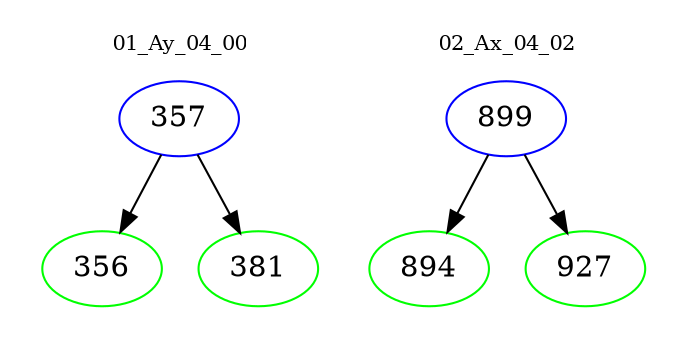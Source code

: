 digraph{
subgraph cluster_0 {
color = white
label = "01_Ay_04_00";
fontsize=10;
T0_357 [label="357", color="blue"]
T0_357 -> T0_356 [color="black"]
T0_356 [label="356", color="green"]
T0_357 -> T0_381 [color="black"]
T0_381 [label="381", color="green"]
}
subgraph cluster_1 {
color = white
label = "02_Ax_04_02";
fontsize=10;
T1_899 [label="899", color="blue"]
T1_899 -> T1_894 [color="black"]
T1_894 [label="894", color="green"]
T1_899 -> T1_927 [color="black"]
T1_927 [label="927", color="green"]
}
}
